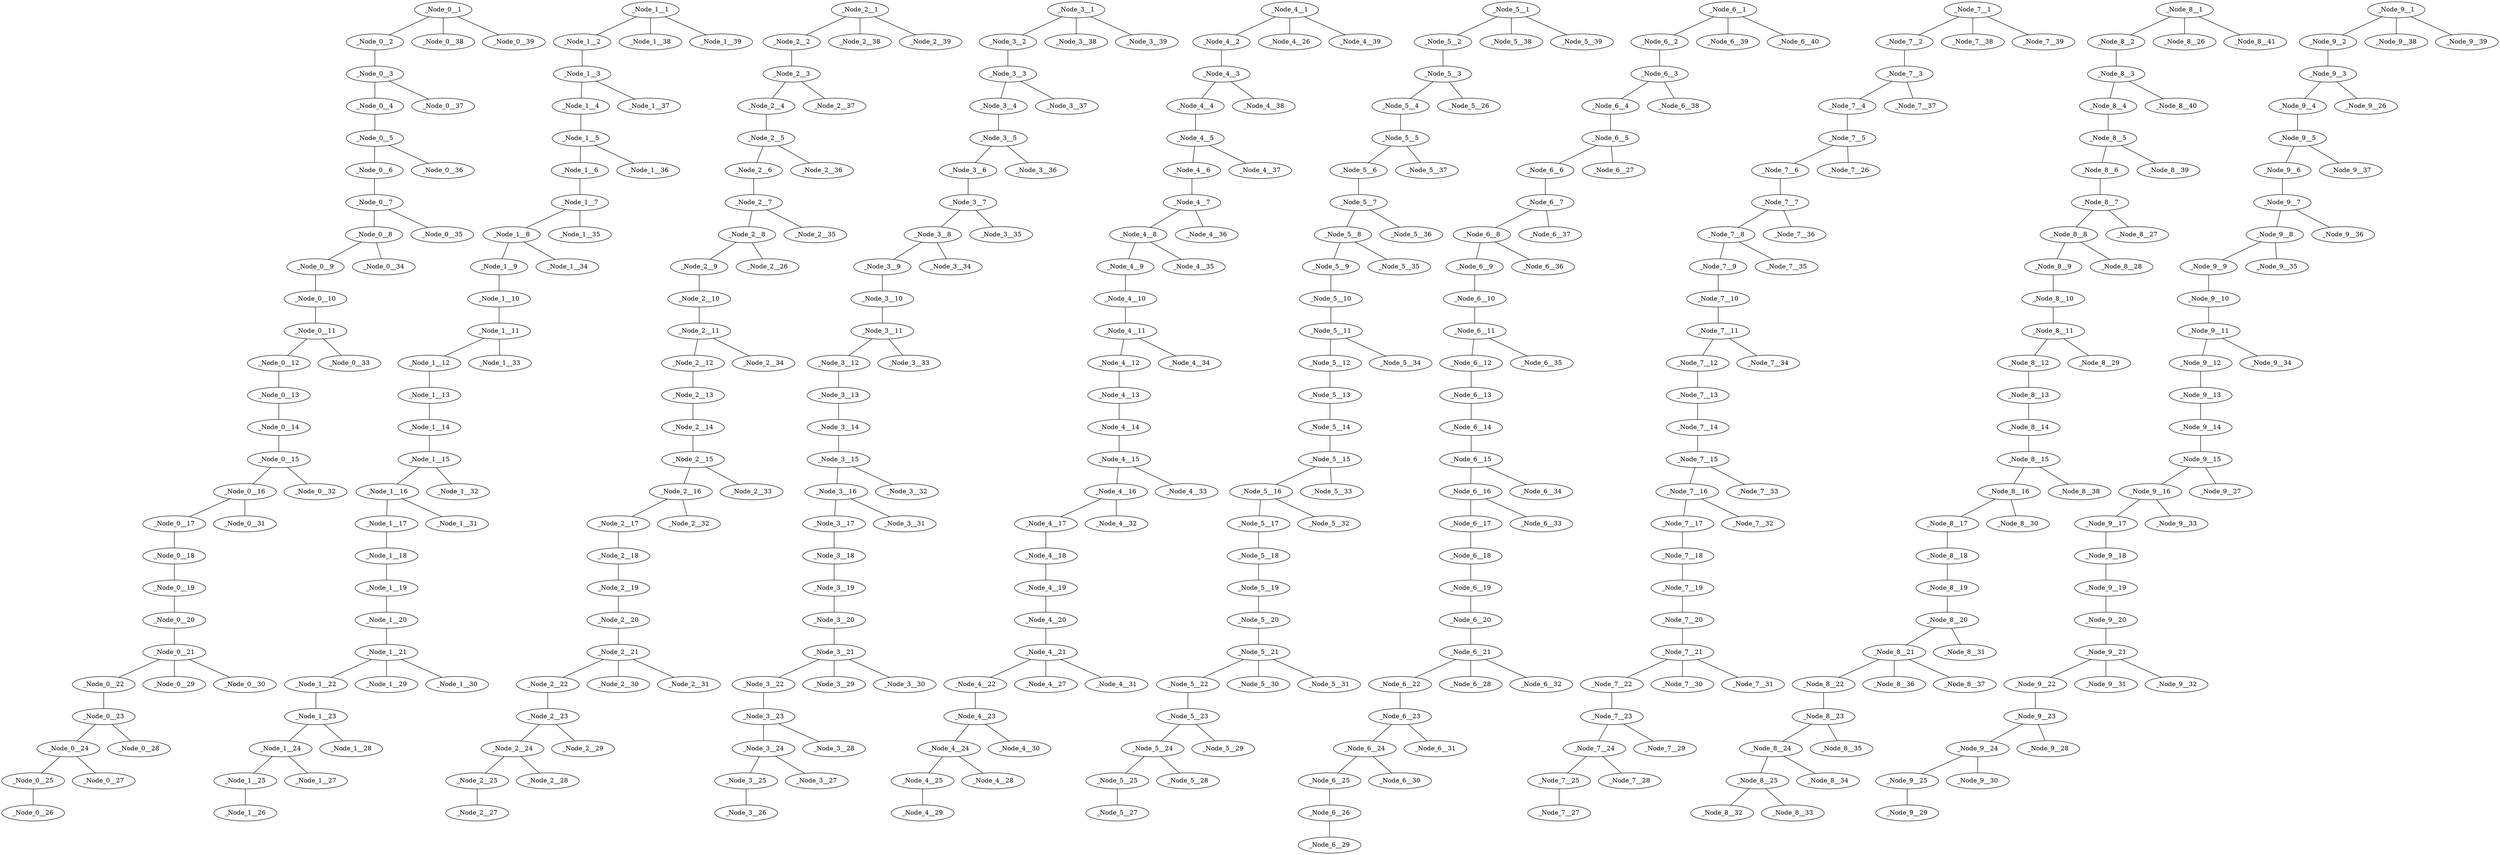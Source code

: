// Block Chain
graph {
	_Node_0__1
	_Node_0__2
	_Node_0__3
	_Node_0__4
	_Node_0__5
	_Node_0__6
	_Node_0__7
	_Node_0__8
	_Node_0__9
	_Node_0__10
	_Node_0__11
	_Node_0__12
	_Node_0__13
	_Node_0__14
	_Node_0__15
	_Node_0__16
	_Node_0__17
	_Node_0__18
	_Node_0__19
	_Node_0__20
	_Node_0__21
	_Node_0__22
	_Node_0__23
	_Node_0__24
	_Node_0__25
	_Node_0__1 -- _Node_0__2
	_Node_0__2 -- _Node_0__3
	_Node_0__3 -- _Node_0__4
	_Node_0__4 -- _Node_0__5
	_Node_0__5 -- _Node_0__6
	_Node_0__6 -- _Node_0__7
	_Node_0__7 -- _Node_0__8
	_Node_0__8 -- _Node_0__9
	_Node_0__9 -- _Node_0__10
	_Node_0__10 -- _Node_0__11
	_Node_0__11 -- _Node_0__12
	_Node_0__12 -- _Node_0__13
	_Node_0__13 -- _Node_0__14
	_Node_0__14 -- _Node_0__15
	_Node_0__15 -- _Node_0__16
	_Node_0__16 -- _Node_0__17
	_Node_0__17 -- _Node_0__18
	_Node_0__18 -- _Node_0__19
	_Node_0__19 -- _Node_0__20
	_Node_0__20 -- _Node_0__21
	_Node_0__21 -- _Node_0__22
	_Node_0__22 -- _Node_0__23
	_Node_0__23 -- _Node_0__24
	_Node_0__24 -- _Node_0__25
	_Node_0__25 -- _Node_0__26
	_Node_0__24 -- _Node_0__27
	_Node_0__23 -- _Node_0__28
	_Node_0__21 -- _Node_0__29
	_Node_0__21 -- _Node_0__30
	_Node_0__16 -- _Node_0__31
	_Node_0__15 -- _Node_0__32
	_Node_0__11 -- _Node_0__33
	_Node_0__8 -- _Node_0__34
	_Node_0__7 -- _Node_0__35
	_Node_0__5 -- _Node_0__36
	_Node_0__3 -- _Node_0__37
	_Node_0__1 -- _Node_0__38
	_Node_0__1 -- _Node_0__39
	_Node_1__1
	_Node_1__2
	_Node_1__3
	_Node_1__4
	_Node_1__5
	_Node_1__6
	_Node_1__7
	_Node_1__8
	_Node_1__9
	_Node_1__10
	_Node_1__11
	_Node_1__12
	_Node_1__13
	_Node_1__14
	_Node_1__15
	_Node_1__16
	_Node_1__17
	_Node_1__18
	_Node_1__19
	_Node_1__20
	_Node_1__21
	_Node_1__22
	_Node_1__23
	_Node_1__24
	_Node_1__25
	_Node_1__1 -- _Node_1__2
	_Node_1__2 -- _Node_1__3
	_Node_1__3 -- _Node_1__4
	_Node_1__4 -- _Node_1__5
	_Node_1__5 -- _Node_1__6
	_Node_1__6 -- _Node_1__7
	_Node_1__7 -- _Node_1__8
	_Node_1__8 -- _Node_1__9
	_Node_1__9 -- _Node_1__10
	_Node_1__10 -- _Node_1__11
	_Node_1__11 -- _Node_1__12
	_Node_1__12 -- _Node_1__13
	_Node_1__13 -- _Node_1__14
	_Node_1__14 -- _Node_1__15
	_Node_1__15 -- _Node_1__16
	_Node_1__16 -- _Node_1__17
	_Node_1__17 -- _Node_1__18
	_Node_1__18 -- _Node_1__19
	_Node_1__19 -- _Node_1__20
	_Node_1__20 -- _Node_1__21
	_Node_1__21 -- _Node_1__22
	_Node_1__22 -- _Node_1__23
	_Node_1__23 -- _Node_1__24
	_Node_1__24 -- _Node_1__25
	_Node_1__25 -- _Node_1__26
	_Node_1__24 -- _Node_1__27
	_Node_1__23 -- _Node_1__28
	_Node_1__21 -- _Node_1__29
	_Node_1__21 -- _Node_1__30
	_Node_1__16 -- _Node_1__31
	_Node_1__15 -- _Node_1__32
	_Node_1__11 -- _Node_1__33
	_Node_1__8 -- _Node_1__34
	_Node_1__7 -- _Node_1__35
	_Node_1__5 -- _Node_1__36
	_Node_1__3 -- _Node_1__37
	_Node_1__1 -- _Node_1__38
	_Node_1__1 -- _Node_1__39
	_Node_2__1
	_Node_2__2
	_Node_2__3
	_Node_2__4
	_Node_2__5
	_Node_2__6
	_Node_2__7
	_Node_2__8
	_Node_2__9
	_Node_2__10
	_Node_2__11
	_Node_2__12
	_Node_2__13
	_Node_2__14
	_Node_2__15
	_Node_2__16
	_Node_2__17
	_Node_2__18
	_Node_2__19
	_Node_2__20
	_Node_2__21
	_Node_2__22
	_Node_2__23
	_Node_2__24
	_Node_2__25
	_Node_2__1 -- _Node_2__2
	_Node_2__2 -- _Node_2__3
	_Node_2__3 -- _Node_2__4
	_Node_2__4 -- _Node_2__5
	_Node_2__5 -- _Node_2__6
	_Node_2__6 -- _Node_2__7
	_Node_2__7 -- _Node_2__8
	_Node_2__8 -- _Node_2__26
	_Node_2__8 -- _Node_2__9
	_Node_2__9 -- _Node_2__10
	_Node_2__10 -- _Node_2__11
	_Node_2__11 -- _Node_2__12
	_Node_2__12 -- _Node_2__13
	_Node_2__13 -- _Node_2__14
	_Node_2__14 -- _Node_2__15
	_Node_2__15 -- _Node_2__16
	_Node_2__16 -- _Node_2__17
	_Node_2__17 -- _Node_2__18
	_Node_2__18 -- _Node_2__19
	_Node_2__19 -- _Node_2__20
	_Node_2__20 -- _Node_2__21
	_Node_2__21 -- _Node_2__22
	_Node_2__22 -- _Node_2__23
	_Node_2__23 -- _Node_2__24
	_Node_2__24 -- _Node_2__25
	_Node_2__25 -- _Node_2__27
	_Node_2__24 -- _Node_2__28
	_Node_2__23 -- _Node_2__29
	_Node_2__21 -- _Node_2__30
	_Node_2__21 -- _Node_2__31
	_Node_2__16 -- _Node_2__32
	_Node_2__15 -- _Node_2__33
	_Node_2__11 -- _Node_2__34
	_Node_2__7 -- _Node_2__35
	_Node_2__5 -- _Node_2__36
	_Node_2__3 -- _Node_2__37
	_Node_2__1 -- _Node_2__38
	_Node_2__1 -- _Node_2__39
	_Node_3__1
	_Node_3__2
	_Node_3__3
	_Node_3__4
	_Node_3__5
	_Node_3__6
	_Node_3__7
	_Node_3__8
	_Node_3__9
	_Node_3__10
	_Node_3__11
	_Node_3__12
	_Node_3__13
	_Node_3__14
	_Node_3__15
	_Node_3__16
	_Node_3__17
	_Node_3__18
	_Node_3__19
	_Node_3__20
	_Node_3__21
	_Node_3__22
	_Node_3__23
	_Node_3__24
	_Node_3__25
	_Node_3__1 -- _Node_3__2
	_Node_3__2 -- _Node_3__3
	_Node_3__3 -- _Node_3__4
	_Node_3__4 -- _Node_3__5
	_Node_3__5 -- _Node_3__6
	_Node_3__6 -- _Node_3__7
	_Node_3__7 -- _Node_3__8
	_Node_3__8 -- _Node_3__9
	_Node_3__9 -- _Node_3__10
	_Node_3__10 -- _Node_3__11
	_Node_3__11 -- _Node_3__12
	_Node_3__12 -- _Node_3__13
	_Node_3__13 -- _Node_3__14
	_Node_3__14 -- _Node_3__15
	_Node_3__15 -- _Node_3__16
	_Node_3__16 -- _Node_3__17
	_Node_3__17 -- _Node_3__18
	_Node_3__18 -- _Node_3__19
	_Node_3__19 -- _Node_3__20
	_Node_3__20 -- _Node_3__21
	_Node_3__21 -- _Node_3__22
	_Node_3__22 -- _Node_3__23
	_Node_3__23 -- _Node_3__24
	_Node_3__24 -- _Node_3__25
	_Node_3__25 -- _Node_3__26
	_Node_3__24 -- _Node_3__27
	_Node_3__23 -- _Node_3__28
	_Node_3__21 -- _Node_3__29
	_Node_3__21 -- _Node_3__30
	_Node_3__16 -- _Node_3__31
	_Node_3__15 -- _Node_3__32
	_Node_3__11 -- _Node_3__33
	_Node_3__8 -- _Node_3__34
	_Node_3__7 -- _Node_3__35
	_Node_3__5 -- _Node_3__36
	_Node_3__3 -- _Node_3__37
	_Node_3__1 -- _Node_3__38
	_Node_3__1 -- _Node_3__39
	_Node_4__1
	_Node_4__2
	_Node_4__3
	_Node_4__4
	_Node_4__5
	_Node_4__6
	_Node_4__7
	_Node_4__8
	_Node_4__9
	_Node_4__10
	_Node_4__11
	_Node_4__12
	_Node_4__13
	_Node_4__14
	_Node_4__15
	_Node_4__16
	_Node_4__17
	_Node_4__18
	_Node_4__19
	_Node_4__20
	_Node_4__21
	_Node_4__22
	_Node_4__23
	_Node_4__24
	_Node_4__25
	_Node_4__1 -- _Node_4__26
	_Node_4__1 -- _Node_4__2
	_Node_4__2 -- _Node_4__3
	_Node_4__3 -- _Node_4__4
	_Node_4__4 -- _Node_4__5
	_Node_4__5 -- _Node_4__6
	_Node_4__6 -- _Node_4__7
	_Node_4__7 -- _Node_4__8
	_Node_4__8 -- _Node_4__9
	_Node_4__9 -- _Node_4__10
	_Node_4__10 -- _Node_4__11
	_Node_4__11 -- _Node_4__12
	_Node_4__12 -- _Node_4__13
	_Node_4__13 -- _Node_4__14
	_Node_4__14 -- _Node_4__15
	_Node_4__15 -- _Node_4__16
	_Node_4__16 -- _Node_4__17
	_Node_4__17 -- _Node_4__18
	_Node_4__18 -- _Node_4__19
	_Node_4__19 -- _Node_4__20
	_Node_4__20 -- _Node_4__21
	_Node_4__21 -- _Node_4__27
	_Node_4__21 -- _Node_4__22
	_Node_4__22 -- _Node_4__23
	_Node_4__23 -- _Node_4__24
	_Node_4__24 -- _Node_4__28
	_Node_4__24 -- _Node_4__25
	_Node_4__25 -- _Node_4__29
	_Node_4__23 -- _Node_4__30
	_Node_4__21 -- _Node_4__31
	_Node_4__16 -- _Node_4__32
	_Node_4__15 -- _Node_4__33
	_Node_4__11 -- _Node_4__34
	_Node_4__8 -- _Node_4__35
	_Node_4__7 -- _Node_4__36
	_Node_4__5 -- _Node_4__37
	_Node_4__3 -- _Node_4__38
	_Node_4__1 -- _Node_4__39
	_Node_5__1
	_Node_5__2
	_Node_5__3
	_Node_5__4
	_Node_5__5
	_Node_5__6
	_Node_5__7
	_Node_5__8
	_Node_5__9
	_Node_5__10
	_Node_5__11
	_Node_5__12
	_Node_5__13
	_Node_5__14
	_Node_5__15
	_Node_5__16
	_Node_5__17
	_Node_5__18
	_Node_5__19
	_Node_5__20
	_Node_5__21
	_Node_5__22
	_Node_5__23
	_Node_5__24
	_Node_5__25
	_Node_5__1 -- _Node_5__2
	_Node_5__2 -- _Node_5__3
	_Node_5__3 -- _Node_5__26
	_Node_5__3 -- _Node_5__4
	_Node_5__4 -- _Node_5__5
	_Node_5__5 -- _Node_5__6
	_Node_5__6 -- _Node_5__7
	_Node_5__7 -- _Node_5__8
	_Node_5__8 -- _Node_5__9
	_Node_5__9 -- _Node_5__10
	_Node_5__10 -- _Node_5__11
	_Node_5__11 -- _Node_5__12
	_Node_5__12 -- _Node_5__13
	_Node_5__13 -- _Node_5__14
	_Node_5__14 -- _Node_5__15
	_Node_5__15 -- _Node_5__16
	_Node_5__16 -- _Node_5__17
	_Node_5__17 -- _Node_5__18
	_Node_5__18 -- _Node_5__19
	_Node_5__19 -- _Node_5__20
	_Node_5__20 -- _Node_5__21
	_Node_5__21 -- _Node_5__22
	_Node_5__22 -- _Node_5__23
	_Node_5__23 -- _Node_5__24
	_Node_5__24 -- _Node_5__25
	_Node_5__25 -- _Node_5__27
	_Node_5__24 -- _Node_5__28
	_Node_5__23 -- _Node_5__29
	_Node_5__21 -- _Node_5__30
	_Node_5__21 -- _Node_5__31
	_Node_5__16 -- _Node_5__32
	_Node_5__15 -- _Node_5__33
	_Node_5__11 -- _Node_5__34
	_Node_5__8 -- _Node_5__35
	_Node_5__7 -- _Node_5__36
	_Node_5__5 -- _Node_5__37
	_Node_5__1 -- _Node_5__38
	_Node_5__1 -- _Node_5__39
	_Node_6__1
	_Node_6__2
	_Node_6__3
	_Node_6__4
	_Node_6__5
	_Node_6__6
	_Node_6__7
	_Node_6__8
	_Node_6__9
	_Node_6__10
	_Node_6__11
	_Node_6__12
	_Node_6__13
	_Node_6__14
	_Node_6__15
	_Node_6__16
	_Node_6__17
	_Node_6__18
	_Node_6__19
	_Node_6__20
	_Node_6__21
	_Node_6__22
	_Node_6__23
	_Node_6__24
	_Node_6__25
	_Node_6__26
	_Node_6__1 -- _Node_6__2
	_Node_6__2 -- _Node_6__3
	_Node_6__3 -- _Node_6__4
	_Node_6__4 -- _Node_6__5
	_Node_6__5 -- _Node_6__27
	_Node_6__5 -- _Node_6__6
	_Node_6__6 -- _Node_6__7
	_Node_6__7 -- _Node_6__8
	_Node_6__8 -- _Node_6__9
	_Node_6__9 -- _Node_6__10
	_Node_6__10 -- _Node_6__11
	_Node_6__11 -- _Node_6__12
	_Node_6__12 -- _Node_6__13
	_Node_6__13 -- _Node_6__14
	_Node_6__14 -- _Node_6__15
	_Node_6__15 -- _Node_6__16
	_Node_6__16 -- _Node_6__17
	_Node_6__17 -- _Node_6__18
	_Node_6__18 -- _Node_6__19
	_Node_6__19 -- _Node_6__20
	_Node_6__20 -- _Node_6__21
	_Node_6__21 -- _Node_6__28
	_Node_6__21 -- _Node_6__22
	_Node_6__22 -- _Node_6__23
	_Node_6__23 -- _Node_6__24
	_Node_6__24 -- _Node_6__25
	_Node_6__25 -- _Node_6__26
	_Node_6__26 -- _Node_6__29
	_Node_6__24 -- _Node_6__30
	_Node_6__23 -- _Node_6__31
	_Node_6__21 -- _Node_6__32
	_Node_6__16 -- _Node_6__33
	_Node_6__15 -- _Node_6__34
	_Node_6__11 -- _Node_6__35
	_Node_6__8 -- _Node_6__36
	_Node_6__7 -- _Node_6__37
	_Node_6__3 -- _Node_6__38
	_Node_6__1 -- _Node_6__39
	_Node_6__1 -- _Node_6__40
	_Node_7__1
	_Node_7__2
	_Node_7__3
	_Node_7__4
	_Node_7__5
	_Node_7__6
	_Node_7__7
	_Node_7__8
	_Node_7__9
	_Node_7__10
	_Node_7__11
	_Node_7__12
	_Node_7__13
	_Node_7__14
	_Node_7__15
	_Node_7__16
	_Node_7__17
	_Node_7__18
	_Node_7__19
	_Node_7__20
	_Node_7__21
	_Node_7__22
	_Node_7__23
	_Node_7__24
	_Node_7__25
	_Node_7__1 -- _Node_7__2
	_Node_7__2 -- _Node_7__3
	_Node_7__3 -- _Node_7__4
	_Node_7__4 -- _Node_7__5
	_Node_7__5 -- _Node_7__26
	_Node_7__5 -- _Node_7__6
	_Node_7__6 -- _Node_7__7
	_Node_7__7 -- _Node_7__8
	_Node_7__8 -- _Node_7__9
	_Node_7__9 -- _Node_7__10
	_Node_7__10 -- _Node_7__11
	_Node_7__11 -- _Node_7__12
	_Node_7__12 -- _Node_7__13
	_Node_7__13 -- _Node_7__14
	_Node_7__14 -- _Node_7__15
	_Node_7__15 -- _Node_7__16
	_Node_7__16 -- _Node_7__17
	_Node_7__17 -- _Node_7__18
	_Node_7__18 -- _Node_7__19
	_Node_7__19 -- _Node_7__20
	_Node_7__20 -- _Node_7__21
	_Node_7__21 -- _Node_7__22
	_Node_7__22 -- _Node_7__23
	_Node_7__23 -- _Node_7__24
	_Node_7__24 -- _Node_7__25
	_Node_7__25 -- _Node_7__27
	_Node_7__24 -- _Node_7__28
	_Node_7__23 -- _Node_7__29
	_Node_7__21 -- _Node_7__30
	_Node_7__21 -- _Node_7__31
	_Node_7__16 -- _Node_7__32
	_Node_7__15 -- _Node_7__33
	_Node_7__11 -- _Node_7__34
	_Node_7__8 -- _Node_7__35
	_Node_7__7 -- _Node_7__36
	_Node_7__3 -- _Node_7__37
	_Node_7__1 -- _Node_7__38
	_Node_7__1 -- _Node_7__39
	_Node_8__1
	_Node_8__2
	_Node_8__3
	_Node_8__4
	_Node_8__5
	_Node_8__6
	_Node_8__7
	_Node_8__8
	_Node_8__9
	_Node_8__10
	_Node_8__11
	_Node_8__12
	_Node_8__13
	_Node_8__14
	_Node_8__15
	_Node_8__16
	_Node_8__17
	_Node_8__18
	_Node_8__19
	_Node_8__20
	_Node_8__21
	_Node_8__22
	_Node_8__23
	_Node_8__24
	_Node_8__25
	_Node_8__1 -- _Node_8__26
	_Node_8__1 -- _Node_8__2
	_Node_8__2 -- _Node_8__3
	_Node_8__3 -- _Node_8__4
	_Node_8__4 -- _Node_8__5
	_Node_8__5 -- _Node_8__6
	_Node_8__6 -- _Node_8__7
	_Node_8__7 -- _Node_8__27
	_Node_8__7 -- _Node_8__8
	_Node_8__8 -- _Node_8__28
	_Node_8__8 -- _Node_8__9
	_Node_8__9 -- _Node_8__10
	_Node_8__10 -- _Node_8__11
	_Node_8__11 -- _Node_8__29
	_Node_8__11 -- _Node_8__12
	_Node_8__12 -- _Node_8__13
	_Node_8__13 -- _Node_8__14
	_Node_8__14 -- _Node_8__15
	_Node_8__15 -- _Node_8__16
	_Node_8__16 -- _Node_8__30
	_Node_8__16 -- _Node_8__17
	_Node_8__17 -- _Node_8__18
	_Node_8__18 -- _Node_8__19
	_Node_8__19 -- _Node_8__20
	_Node_8__20 -- _Node_8__31
	_Node_8__20 -- _Node_8__21
	_Node_8__21 -- _Node_8__22
	_Node_8__22 -- _Node_8__23
	_Node_8__23 -- _Node_8__24
	_Node_8__24 -- _Node_8__25
	_Node_8__25 -- _Node_8__32
	_Node_8__25 -- _Node_8__33
	_Node_8__24 -- _Node_8__34
	_Node_8__23 -- _Node_8__35
	_Node_8__21 -- _Node_8__36
	_Node_8__21 -- _Node_8__37
	_Node_8__15 -- _Node_8__38
	_Node_8__5 -- _Node_8__39
	_Node_8__3 -- _Node_8__40
	_Node_8__1 -- _Node_8__41
	_Node_9__1
	_Node_9__2
	_Node_9__3
	_Node_9__4
	_Node_9__5
	_Node_9__6
	_Node_9__7
	_Node_9__8
	_Node_9__9
	_Node_9__10
	_Node_9__11
	_Node_9__12
	_Node_9__13
	_Node_9__14
	_Node_9__15
	_Node_9__16
	_Node_9__17
	_Node_9__18
	_Node_9__19
	_Node_9__20
	_Node_9__21
	_Node_9__22
	_Node_9__23
	_Node_9__24
	_Node_9__25
	_Node_9__1 -- _Node_9__2
	_Node_9__2 -- _Node_9__3
	_Node_9__3 -- _Node_9__26
	_Node_9__3 -- _Node_9__4
	_Node_9__4 -- _Node_9__5
	_Node_9__5 -- _Node_9__6
	_Node_9__6 -- _Node_9__7
	_Node_9__7 -- _Node_9__8
	_Node_9__8 -- _Node_9__9
	_Node_9__9 -- _Node_9__10
	_Node_9__10 -- _Node_9__11
	_Node_9__11 -- _Node_9__12
	_Node_9__12 -- _Node_9__13
	_Node_9__13 -- _Node_9__14
	_Node_9__14 -- _Node_9__15
	_Node_9__15 -- _Node_9__27
	_Node_9__15 -- _Node_9__16
	_Node_9__16 -- _Node_9__17
	_Node_9__17 -- _Node_9__18
	_Node_9__18 -- _Node_9__19
	_Node_9__19 -- _Node_9__20
	_Node_9__20 -- _Node_9__21
	_Node_9__21 -- _Node_9__22
	_Node_9__22 -- _Node_9__23
	_Node_9__23 -- _Node_9__28
	_Node_9__23 -- _Node_9__24
	_Node_9__24 -- _Node_9__25
	_Node_9__25 -- _Node_9__29
	_Node_9__24 -- _Node_9__30
	_Node_9__21 -- _Node_9__31
	_Node_9__21 -- _Node_9__32
	_Node_9__16 -- _Node_9__33
	_Node_9__11 -- _Node_9__34
	_Node_9__8 -- _Node_9__35
	_Node_9__7 -- _Node_9__36
	_Node_9__5 -- _Node_9__37
	_Node_9__1 -- _Node_9__38
	_Node_9__1 -- _Node_9__39
}
